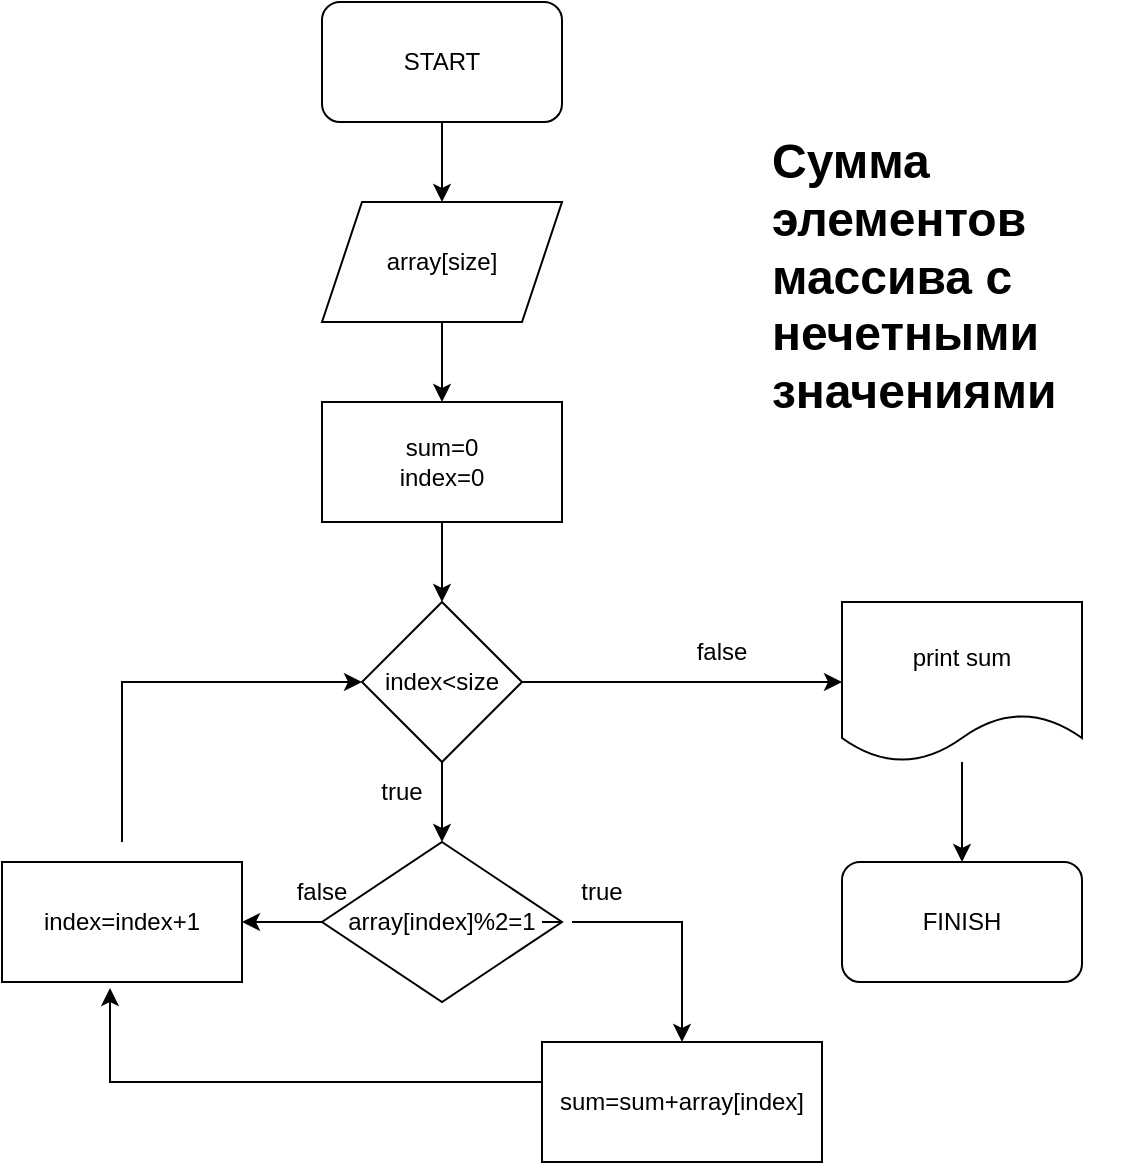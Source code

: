 <mxfile version="21.0.2" type="github">
  <diagram name="Страница 1" id="uoNQJEx3A_vaIMhCAuuX">
    <mxGraphModel dx="880" dy="484" grid="1" gridSize="10" guides="1" tooltips="1" connect="1" arrows="1" fold="1" page="1" pageScale="1" pageWidth="827" pageHeight="1169" math="0" shadow="0">
      <root>
        <mxCell id="0" />
        <mxCell id="1" parent="0" />
        <mxCell id="rXGk9EtreM2exNDKNUjx-1" value="" style="edgeStyle=orthogonalEdgeStyle;rounded=0;orthogonalLoop=1;jettySize=auto;html=1;" edge="1" parent="1" source="rXGk9EtreM2exNDKNUjx-2" target="rXGk9EtreM2exNDKNUjx-4">
          <mxGeometry relative="1" as="geometry" />
        </mxCell>
        <mxCell id="rXGk9EtreM2exNDKNUjx-2" value="START" style="rounded=1;whiteSpace=wrap;html=1;" vertex="1" parent="1">
          <mxGeometry x="350" y="20" width="120" height="60" as="geometry" />
        </mxCell>
        <mxCell id="rXGk9EtreM2exNDKNUjx-3" value="" style="edgeStyle=orthogonalEdgeStyle;rounded=0;orthogonalLoop=1;jettySize=auto;html=1;" edge="1" parent="1" source="rXGk9EtreM2exNDKNUjx-4" target="rXGk9EtreM2exNDKNUjx-6">
          <mxGeometry relative="1" as="geometry" />
        </mxCell>
        <mxCell id="rXGk9EtreM2exNDKNUjx-4" value="array[size]" style="shape=parallelogram;perimeter=parallelogramPerimeter;whiteSpace=wrap;html=1;fixedSize=1;" vertex="1" parent="1">
          <mxGeometry x="350" y="120" width="120" height="60" as="geometry" />
        </mxCell>
        <mxCell id="rXGk9EtreM2exNDKNUjx-5" value="" style="edgeStyle=orthogonalEdgeStyle;rounded=0;orthogonalLoop=1;jettySize=auto;html=1;" edge="1" parent="1" source="rXGk9EtreM2exNDKNUjx-6" target="rXGk9EtreM2exNDKNUjx-9">
          <mxGeometry relative="1" as="geometry" />
        </mxCell>
        <mxCell id="rXGk9EtreM2exNDKNUjx-6" value="sum=0&lt;br&gt;index=0" style="rounded=0;whiteSpace=wrap;html=1;" vertex="1" parent="1">
          <mxGeometry x="350" y="220" width="120" height="60" as="geometry" />
        </mxCell>
        <mxCell id="rXGk9EtreM2exNDKNUjx-7" value="" style="edgeStyle=orthogonalEdgeStyle;rounded=0;orthogonalLoop=1;jettySize=auto;html=1;" edge="1" parent="1" source="rXGk9EtreM2exNDKNUjx-9" target="rXGk9EtreM2exNDKNUjx-12">
          <mxGeometry relative="1" as="geometry" />
        </mxCell>
        <mxCell id="rXGk9EtreM2exNDKNUjx-8" value="" style="edgeStyle=orthogonalEdgeStyle;rounded=0;orthogonalLoop=1;jettySize=auto;html=1;entryX=0;entryY=0.5;entryDx=0;entryDy=0;" edge="1" parent="1" source="rXGk9EtreM2exNDKNUjx-9" target="rXGk9EtreM2exNDKNUjx-22">
          <mxGeometry relative="1" as="geometry" />
        </mxCell>
        <mxCell id="rXGk9EtreM2exNDKNUjx-9" value="index&amp;lt;size" style="rhombus;whiteSpace=wrap;html=1;" vertex="1" parent="1">
          <mxGeometry x="370" y="320" width="80" height="80" as="geometry" />
        </mxCell>
        <mxCell id="rXGk9EtreM2exNDKNUjx-10" value="" style="edgeStyle=orthogonalEdgeStyle;rounded=0;orthogonalLoop=1;jettySize=auto;html=1;startArrow=none;exitX=0.25;exitY=1;exitDx=0;exitDy=0;" edge="1" parent="1" source="rXGk9EtreM2exNDKNUjx-16" target="rXGk9EtreM2exNDKNUjx-14">
          <mxGeometry relative="1" as="geometry">
            <Array as="points">
              <mxPoint x="530" y="480" />
            </Array>
          </mxGeometry>
        </mxCell>
        <mxCell id="rXGk9EtreM2exNDKNUjx-11" value="" style="edgeStyle=orthogonalEdgeStyle;rounded=0;orthogonalLoop=1;jettySize=auto;html=1;" edge="1" parent="1" source="rXGk9EtreM2exNDKNUjx-12" target="rXGk9EtreM2exNDKNUjx-15">
          <mxGeometry relative="1" as="geometry" />
        </mxCell>
        <mxCell id="rXGk9EtreM2exNDKNUjx-12" value="array[index]%2=1" style="rhombus;whiteSpace=wrap;html=1;" vertex="1" parent="1">
          <mxGeometry x="350" y="440" width="120" height="80" as="geometry" />
        </mxCell>
        <mxCell id="rXGk9EtreM2exNDKNUjx-13" value="" style="edgeStyle=orthogonalEdgeStyle;rounded=0;orthogonalLoop=1;jettySize=auto;html=1;entryX=0.45;entryY=1.05;entryDx=0;entryDy=0;entryPerimeter=0;" edge="1" parent="1" source="rXGk9EtreM2exNDKNUjx-14" target="rXGk9EtreM2exNDKNUjx-15">
          <mxGeometry relative="1" as="geometry">
            <mxPoint x="580" y="590" as="targetPoint" />
            <Array as="points">
              <mxPoint x="580" y="560" />
              <mxPoint x="244" y="560" />
            </Array>
          </mxGeometry>
        </mxCell>
        <mxCell id="rXGk9EtreM2exNDKNUjx-14" value="sum=sum+array[index]" style="rounded=0;whiteSpace=wrap;html=1;" vertex="1" parent="1">
          <mxGeometry x="460" y="540" width="140" height="60" as="geometry" />
        </mxCell>
        <mxCell id="rXGk9EtreM2exNDKNUjx-15" value="index=index+1" style="whiteSpace=wrap;html=1;" vertex="1" parent="1">
          <mxGeometry x="190" y="450" width="120" height="60" as="geometry" />
        </mxCell>
        <mxCell id="rXGk9EtreM2exNDKNUjx-17" value="false" style="text;html=1;strokeColor=none;fillColor=none;align=center;verticalAlign=middle;whiteSpace=wrap;rounded=0;" vertex="1" parent="1">
          <mxGeometry x="320" y="450" width="60" height="30" as="geometry" />
        </mxCell>
        <mxCell id="rXGk9EtreM2exNDKNUjx-18" value="" style="endArrow=classic;html=1;rounded=0;entryX=0;entryY=0.5;entryDx=0;entryDy=0;" edge="1" parent="1" target="rXGk9EtreM2exNDKNUjx-9">
          <mxGeometry width="50" height="50" relative="1" as="geometry">
            <mxPoint x="250" y="440" as="sourcePoint" />
            <mxPoint x="440" y="520" as="targetPoint" />
            <Array as="points">
              <mxPoint x="250" y="360" />
            </Array>
          </mxGeometry>
        </mxCell>
        <mxCell id="rXGk9EtreM2exNDKNUjx-19" value="true" style="text;html=1;strokeColor=none;fillColor=none;align=center;verticalAlign=middle;whiteSpace=wrap;rounded=0;" vertex="1" parent="1">
          <mxGeometry x="360" y="400" width="60" height="30" as="geometry" />
        </mxCell>
        <mxCell id="rXGk9EtreM2exNDKNUjx-20" value="false" style="text;html=1;strokeColor=none;fillColor=none;align=center;verticalAlign=middle;whiteSpace=wrap;rounded=0;" vertex="1" parent="1">
          <mxGeometry x="530" y="330" width="40" height="30" as="geometry" />
        </mxCell>
        <mxCell id="rXGk9EtreM2exNDKNUjx-21" value="" style="edgeStyle=orthogonalEdgeStyle;rounded=0;orthogonalLoop=1;jettySize=auto;html=1;" edge="1" parent="1" source="rXGk9EtreM2exNDKNUjx-22" target="rXGk9EtreM2exNDKNUjx-23">
          <mxGeometry relative="1" as="geometry" />
        </mxCell>
        <mxCell id="rXGk9EtreM2exNDKNUjx-22" value="print sum" style="shape=document;whiteSpace=wrap;html=1;boundedLbl=1;" vertex="1" parent="1">
          <mxGeometry x="610" y="320" width="120" height="80" as="geometry" />
        </mxCell>
        <mxCell id="rXGk9EtreM2exNDKNUjx-23" value="FINISH" style="rounded=1;whiteSpace=wrap;html=1;" vertex="1" parent="1">
          <mxGeometry x="610" y="450" width="120" height="60" as="geometry" />
        </mxCell>
        <mxCell id="rXGk9EtreM2exNDKNUjx-24" value="&lt;h1&gt;Сумма элементов массива с нечетными значениями&lt;/h1&gt;" style="text;html=1;strokeColor=none;fillColor=none;spacing=5;spacingTop=-20;whiteSpace=wrap;overflow=hidden;rounded=0;" vertex="1" parent="1">
          <mxGeometry x="570" y="80" width="190" height="180" as="geometry" />
        </mxCell>
        <mxCell id="rXGk9EtreM2exNDKNUjx-25" value="" style="edgeStyle=orthogonalEdgeStyle;rounded=0;orthogonalLoop=1;jettySize=auto;html=1;endArrow=none;" edge="1" parent="1" source="rXGk9EtreM2exNDKNUjx-12" target="rXGk9EtreM2exNDKNUjx-16">
          <mxGeometry relative="1" as="geometry">
            <mxPoint x="450" y="480" as="sourcePoint" />
            <mxPoint x="510" y="480" as="targetPoint" />
            <Array as="points">
              <mxPoint x="480" y="480" />
              <mxPoint x="480" y="480" />
            </Array>
          </mxGeometry>
        </mxCell>
        <mxCell id="rXGk9EtreM2exNDKNUjx-16" value="true" style="text;html=1;strokeColor=none;fillColor=none;align=center;verticalAlign=middle;whiteSpace=wrap;rounded=0;" vertex="1" parent="1">
          <mxGeometry x="460" y="450" width="60" height="30" as="geometry" />
        </mxCell>
      </root>
    </mxGraphModel>
  </diagram>
</mxfile>
